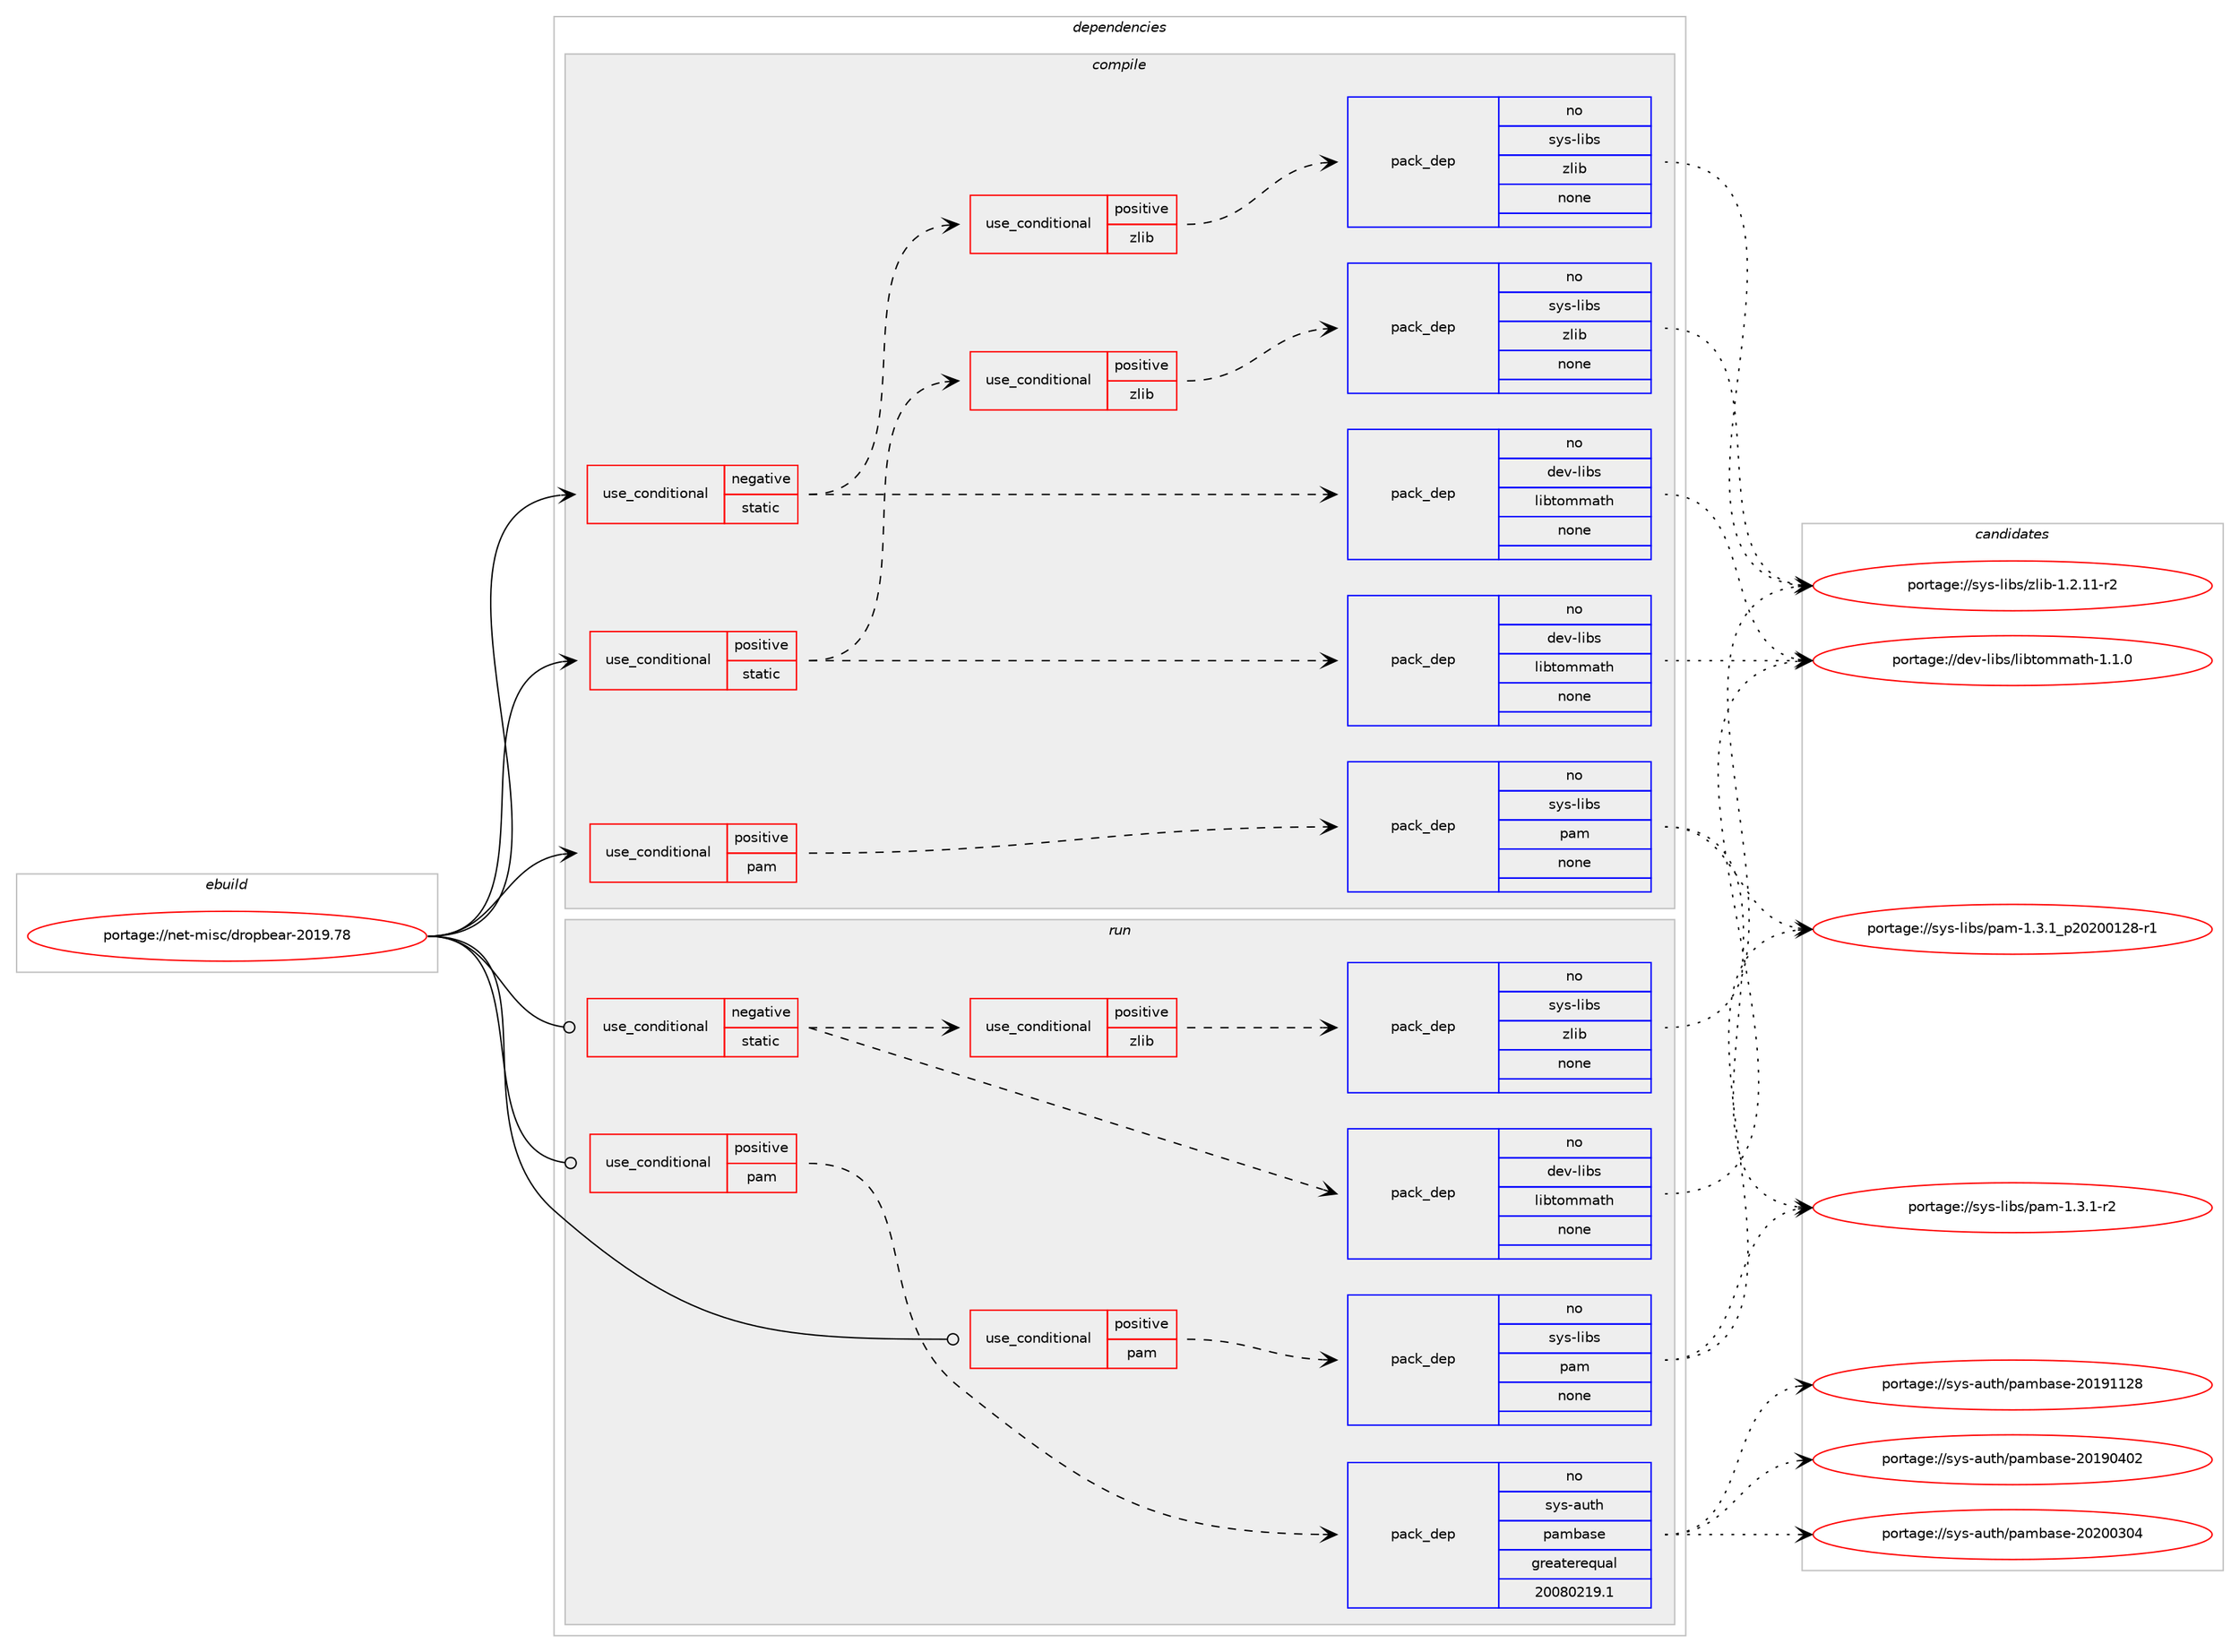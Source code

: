 digraph prolog {

# *************
# Graph options
# *************

newrank=true;
concentrate=true;
compound=true;
graph [rankdir=LR,fontname=Helvetica,fontsize=10,ranksep=1.5];#, ranksep=2.5, nodesep=0.2];
edge  [arrowhead=vee];
node  [fontname=Helvetica,fontsize=10];

# **********
# The ebuild
# **********

subgraph cluster_leftcol {
color=gray;
rank=same;
label=<<i>ebuild</i>>;
id [label="portage://net-misc/dropbear-2019.78", color=red, width=4, href="../net-misc/dropbear-2019.78.svg"];
}

# ****************
# The dependencies
# ****************

subgraph cluster_midcol {
color=gray;
label=<<i>dependencies</i>>;
subgraph cluster_compile {
fillcolor="#eeeeee";
style=filled;
label=<<i>compile</i>>;
subgraph cond2945 {
dependency15050 [label=<<TABLE BORDER="0" CELLBORDER="1" CELLSPACING="0" CELLPADDING="4"><TR><TD ROWSPAN="3" CELLPADDING="10">use_conditional</TD></TR><TR><TD>negative</TD></TR><TR><TD>static</TD></TR></TABLE>>, shape=none, color=red];
subgraph cond2946 {
dependency15051 [label=<<TABLE BORDER="0" CELLBORDER="1" CELLSPACING="0" CELLPADDING="4"><TR><TD ROWSPAN="3" CELLPADDING="10">use_conditional</TD></TR><TR><TD>positive</TD></TR><TR><TD>zlib</TD></TR></TABLE>>, shape=none, color=red];
subgraph pack11924 {
dependency15052 [label=<<TABLE BORDER="0" CELLBORDER="1" CELLSPACING="0" CELLPADDING="4" WIDTH="220"><TR><TD ROWSPAN="6" CELLPADDING="30">pack_dep</TD></TR><TR><TD WIDTH="110">no</TD></TR><TR><TD>sys-libs</TD></TR><TR><TD>zlib</TD></TR><TR><TD>none</TD></TR><TR><TD></TD></TR></TABLE>>, shape=none, color=blue];
}
dependency15051:e -> dependency15052:w [weight=20,style="dashed",arrowhead="vee"];
}
dependency15050:e -> dependency15051:w [weight=20,style="dashed",arrowhead="vee"];
subgraph pack11925 {
dependency15053 [label=<<TABLE BORDER="0" CELLBORDER="1" CELLSPACING="0" CELLPADDING="4" WIDTH="220"><TR><TD ROWSPAN="6" CELLPADDING="30">pack_dep</TD></TR><TR><TD WIDTH="110">no</TD></TR><TR><TD>dev-libs</TD></TR><TR><TD>libtommath</TD></TR><TR><TD>none</TD></TR><TR><TD></TD></TR></TABLE>>, shape=none, color=blue];
}
dependency15050:e -> dependency15053:w [weight=20,style="dashed",arrowhead="vee"];
}
id:e -> dependency15050:w [weight=20,style="solid",arrowhead="vee"];
subgraph cond2947 {
dependency15054 [label=<<TABLE BORDER="0" CELLBORDER="1" CELLSPACING="0" CELLPADDING="4"><TR><TD ROWSPAN="3" CELLPADDING="10">use_conditional</TD></TR><TR><TD>positive</TD></TR><TR><TD>pam</TD></TR></TABLE>>, shape=none, color=red];
subgraph pack11926 {
dependency15055 [label=<<TABLE BORDER="0" CELLBORDER="1" CELLSPACING="0" CELLPADDING="4" WIDTH="220"><TR><TD ROWSPAN="6" CELLPADDING="30">pack_dep</TD></TR><TR><TD WIDTH="110">no</TD></TR><TR><TD>sys-libs</TD></TR><TR><TD>pam</TD></TR><TR><TD>none</TD></TR><TR><TD></TD></TR></TABLE>>, shape=none, color=blue];
}
dependency15054:e -> dependency15055:w [weight=20,style="dashed",arrowhead="vee"];
}
id:e -> dependency15054:w [weight=20,style="solid",arrowhead="vee"];
subgraph cond2948 {
dependency15056 [label=<<TABLE BORDER="0" CELLBORDER="1" CELLSPACING="0" CELLPADDING="4"><TR><TD ROWSPAN="3" CELLPADDING="10">use_conditional</TD></TR><TR><TD>positive</TD></TR><TR><TD>static</TD></TR></TABLE>>, shape=none, color=red];
subgraph cond2949 {
dependency15057 [label=<<TABLE BORDER="0" CELLBORDER="1" CELLSPACING="0" CELLPADDING="4"><TR><TD ROWSPAN="3" CELLPADDING="10">use_conditional</TD></TR><TR><TD>positive</TD></TR><TR><TD>zlib</TD></TR></TABLE>>, shape=none, color=red];
subgraph pack11927 {
dependency15058 [label=<<TABLE BORDER="0" CELLBORDER="1" CELLSPACING="0" CELLPADDING="4" WIDTH="220"><TR><TD ROWSPAN="6" CELLPADDING="30">pack_dep</TD></TR><TR><TD WIDTH="110">no</TD></TR><TR><TD>sys-libs</TD></TR><TR><TD>zlib</TD></TR><TR><TD>none</TD></TR><TR><TD></TD></TR></TABLE>>, shape=none, color=blue];
}
dependency15057:e -> dependency15058:w [weight=20,style="dashed",arrowhead="vee"];
}
dependency15056:e -> dependency15057:w [weight=20,style="dashed",arrowhead="vee"];
subgraph pack11928 {
dependency15059 [label=<<TABLE BORDER="0" CELLBORDER="1" CELLSPACING="0" CELLPADDING="4" WIDTH="220"><TR><TD ROWSPAN="6" CELLPADDING="30">pack_dep</TD></TR><TR><TD WIDTH="110">no</TD></TR><TR><TD>dev-libs</TD></TR><TR><TD>libtommath</TD></TR><TR><TD>none</TD></TR><TR><TD></TD></TR></TABLE>>, shape=none, color=blue];
}
dependency15056:e -> dependency15059:w [weight=20,style="dashed",arrowhead="vee"];
}
id:e -> dependency15056:w [weight=20,style="solid",arrowhead="vee"];
}
subgraph cluster_compileandrun {
fillcolor="#eeeeee";
style=filled;
label=<<i>compile and run</i>>;
}
subgraph cluster_run {
fillcolor="#eeeeee";
style=filled;
label=<<i>run</i>>;
subgraph cond2950 {
dependency15060 [label=<<TABLE BORDER="0" CELLBORDER="1" CELLSPACING="0" CELLPADDING="4"><TR><TD ROWSPAN="3" CELLPADDING="10">use_conditional</TD></TR><TR><TD>negative</TD></TR><TR><TD>static</TD></TR></TABLE>>, shape=none, color=red];
subgraph cond2951 {
dependency15061 [label=<<TABLE BORDER="0" CELLBORDER="1" CELLSPACING="0" CELLPADDING="4"><TR><TD ROWSPAN="3" CELLPADDING="10">use_conditional</TD></TR><TR><TD>positive</TD></TR><TR><TD>zlib</TD></TR></TABLE>>, shape=none, color=red];
subgraph pack11929 {
dependency15062 [label=<<TABLE BORDER="0" CELLBORDER="1" CELLSPACING="0" CELLPADDING="4" WIDTH="220"><TR><TD ROWSPAN="6" CELLPADDING="30">pack_dep</TD></TR><TR><TD WIDTH="110">no</TD></TR><TR><TD>sys-libs</TD></TR><TR><TD>zlib</TD></TR><TR><TD>none</TD></TR><TR><TD></TD></TR></TABLE>>, shape=none, color=blue];
}
dependency15061:e -> dependency15062:w [weight=20,style="dashed",arrowhead="vee"];
}
dependency15060:e -> dependency15061:w [weight=20,style="dashed",arrowhead="vee"];
subgraph pack11930 {
dependency15063 [label=<<TABLE BORDER="0" CELLBORDER="1" CELLSPACING="0" CELLPADDING="4" WIDTH="220"><TR><TD ROWSPAN="6" CELLPADDING="30">pack_dep</TD></TR><TR><TD WIDTH="110">no</TD></TR><TR><TD>dev-libs</TD></TR><TR><TD>libtommath</TD></TR><TR><TD>none</TD></TR><TR><TD></TD></TR></TABLE>>, shape=none, color=blue];
}
dependency15060:e -> dependency15063:w [weight=20,style="dashed",arrowhead="vee"];
}
id:e -> dependency15060:w [weight=20,style="solid",arrowhead="odot"];
subgraph cond2952 {
dependency15064 [label=<<TABLE BORDER="0" CELLBORDER="1" CELLSPACING="0" CELLPADDING="4"><TR><TD ROWSPAN="3" CELLPADDING="10">use_conditional</TD></TR><TR><TD>positive</TD></TR><TR><TD>pam</TD></TR></TABLE>>, shape=none, color=red];
subgraph pack11931 {
dependency15065 [label=<<TABLE BORDER="0" CELLBORDER="1" CELLSPACING="0" CELLPADDING="4" WIDTH="220"><TR><TD ROWSPAN="6" CELLPADDING="30">pack_dep</TD></TR><TR><TD WIDTH="110">no</TD></TR><TR><TD>sys-auth</TD></TR><TR><TD>pambase</TD></TR><TR><TD>greaterequal</TD></TR><TR><TD>20080219.1</TD></TR></TABLE>>, shape=none, color=blue];
}
dependency15064:e -> dependency15065:w [weight=20,style="dashed",arrowhead="vee"];
}
id:e -> dependency15064:w [weight=20,style="solid",arrowhead="odot"];
subgraph cond2953 {
dependency15066 [label=<<TABLE BORDER="0" CELLBORDER="1" CELLSPACING="0" CELLPADDING="4"><TR><TD ROWSPAN="3" CELLPADDING="10">use_conditional</TD></TR><TR><TD>positive</TD></TR><TR><TD>pam</TD></TR></TABLE>>, shape=none, color=red];
subgraph pack11932 {
dependency15067 [label=<<TABLE BORDER="0" CELLBORDER="1" CELLSPACING="0" CELLPADDING="4" WIDTH="220"><TR><TD ROWSPAN="6" CELLPADDING="30">pack_dep</TD></TR><TR><TD WIDTH="110">no</TD></TR><TR><TD>sys-libs</TD></TR><TR><TD>pam</TD></TR><TR><TD>none</TD></TR><TR><TD></TD></TR></TABLE>>, shape=none, color=blue];
}
dependency15066:e -> dependency15067:w [weight=20,style="dashed",arrowhead="vee"];
}
id:e -> dependency15066:w [weight=20,style="solid",arrowhead="odot"];
}
}

# **************
# The candidates
# **************

subgraph cluster_choices {
rank=same;
color=gray;
label=<<i>candidates</i>>;

subgraph choice11924 {
color=black;
nodesep=1;
choice11512111545108105981154712210810598454946504649494511450 [label="portage://sys-libs/zlib-1.2.11-r2", color=red, width=4,href="../sys-libs/zlib-1.2.11-r2.svg"];
dependency15052:e -> choice11512111545108105981154712210810598454946504649494511450:w [style=dotted,weight="100"];
}
subgraph choice11925 {
color=black;
nodesep=1;
choice1001011184510810598115471081059811611110910997116104454946494648 [label="portage://dev-libs/libtommath-1.1.0", color=red, width=4,href="../dev-libs/libtommath-1.1.0.svg"];
dependency15053:e -> choice1001011184510810598115471081059811611110910997116104454946494648:w [style=dotted,weight="100"];
}
subgraph choice11926 {
color=black;
nodesep=1;
choice115121115451081059811547112971094549465146499511250485048484950564511449 [label="portage://sys-libs/pam-1.3.1_p20200128-r1", color=red, width=4,href="../sys-libs/pam-1.3.1_p20200128-r1.svg"];
choice115121115451081059811547112971094549465146494511450 [label="portage://sys-libs/pam-1.3.1-r2", color=red, width=4,href="../sys-libs/pam-1.3.1-r2.svg"];
dependency15055:e -> choice115121115451081059811547112971094549465146499511250485048484950564511449:w [style=dotted,weight="100"];
dependency15055:e -> choice115121115451081059811547112971094549465146494511450:w [style=dotted,weight="100"];
}
subgraph choice11927 {
color=black;
nodesep=1;
choice11512111545108105981154712210810598454946504649494511450 [label="portage://sys-libs/zlib-1.2.11-r2", color=red, width=4,href="../sys-libs/zlib-1.2.11-r2.svg"];
dependency15058:e -> choice11512111545108105981154712210810598454946504649494511450:w [style=dotted,weight="100"];
}
subgraph choice11928 {
color=black;
nodesep=1;
choice1001011184510810598115471081059811611110910997116104454946494648 [label="portage://dev-libs/libtommath-1.1.0", color=red, width=4,href="../dev-libs/libtommath-1.1.0.svg"];
dependency15059:e -> choice1001011184510810598115471081059811611110910997116104454946494648:w [style=dotted,weight="100"];
}
subgraph choice11929 {
color=black;
nodesep=1;
choice11512111545108105981154712210810598454946504649494511450 [label="portage://sys-libs/zlib-1.2.11-r2", color=red, width=4,href="../sys-libs/zlib-1.2.11-r2.svg"];
dependency15062:e -> choice11512111545108105981154712210810598454946504649494511450:w [style=dotted,weight="100"];
}
subgraph choice11930 {
color=black;
nodesep=1;
choice1001011184510810598115471081059811611110910997116104454946494648 [label="portage://dev-libs/libtommath-1.1.0", color=red, width=4,href="../dev-libs/libtommath-1.1.0.svg"];
dependency15063:e -> choice1001011184510810598115471081059811611110910997116104454946494648:w [style=dotted,weight="100"];
}
subgraph choice11931 {
color=black;
nodesep=1;
choice115121115459711711610447112971099897115101455048504848514852 [label="portage://sys-auth/pambase-20200304", color=red, width=4,href="../sys-auth/pambase-20200304.svg"];
choice115121115459711711610447112971099897115101455048495749495056 [label="portage://sys-auth/pambase-20191128", color=red, width=4,href="../sys-auth/pambase-20191128.svg"];
choice115121115459711711610447112971099897115101455048495748524850 [label="portage://sys-auth/pambase-20190402", color=red, width=4,href="../sys-auth/pambase-20190402.svg"];
dependency15065:e -> choice115121115459711711610447112971099897115101455048504848514852:w [style=dotted,weight="100"];
dependency15065:e -> choice115121115459711711610447112971099897115101455048495749495056:w [style=dotted,weight="100"];
dependency15065:e -> choice115121115459711711610447112971099897115101455048495748524850:w [style=dotted,weight="100"];
}
subgraph choice11932 {
color=black;
nodesep=1;
choice115121115451081059811547112971094549465146499511250485048484950564511449 [label="portage://sys-libs/pam-1.3.1_p20200128-r1", color=red, width=4,href="../sys-libs/pam-1.3.1_p20200128-r1.svg"];
choice115121115451081059811547112971094549465146494511450 [label="portage://sys-libs/pam-1.3.1-r2", color=red, width=4,href="../sys-libs/pam-1.3.1-r2.svg"];
dependency15067:e -> choice115121115451081059811547112971094549465146499511250485048484950564511449:w [style=dotted,weight="100"];
dependency15067:e -> choice115121115451081059811547112971094549465146494511450:w [style=dotted,weight="100"];
}
}

}
